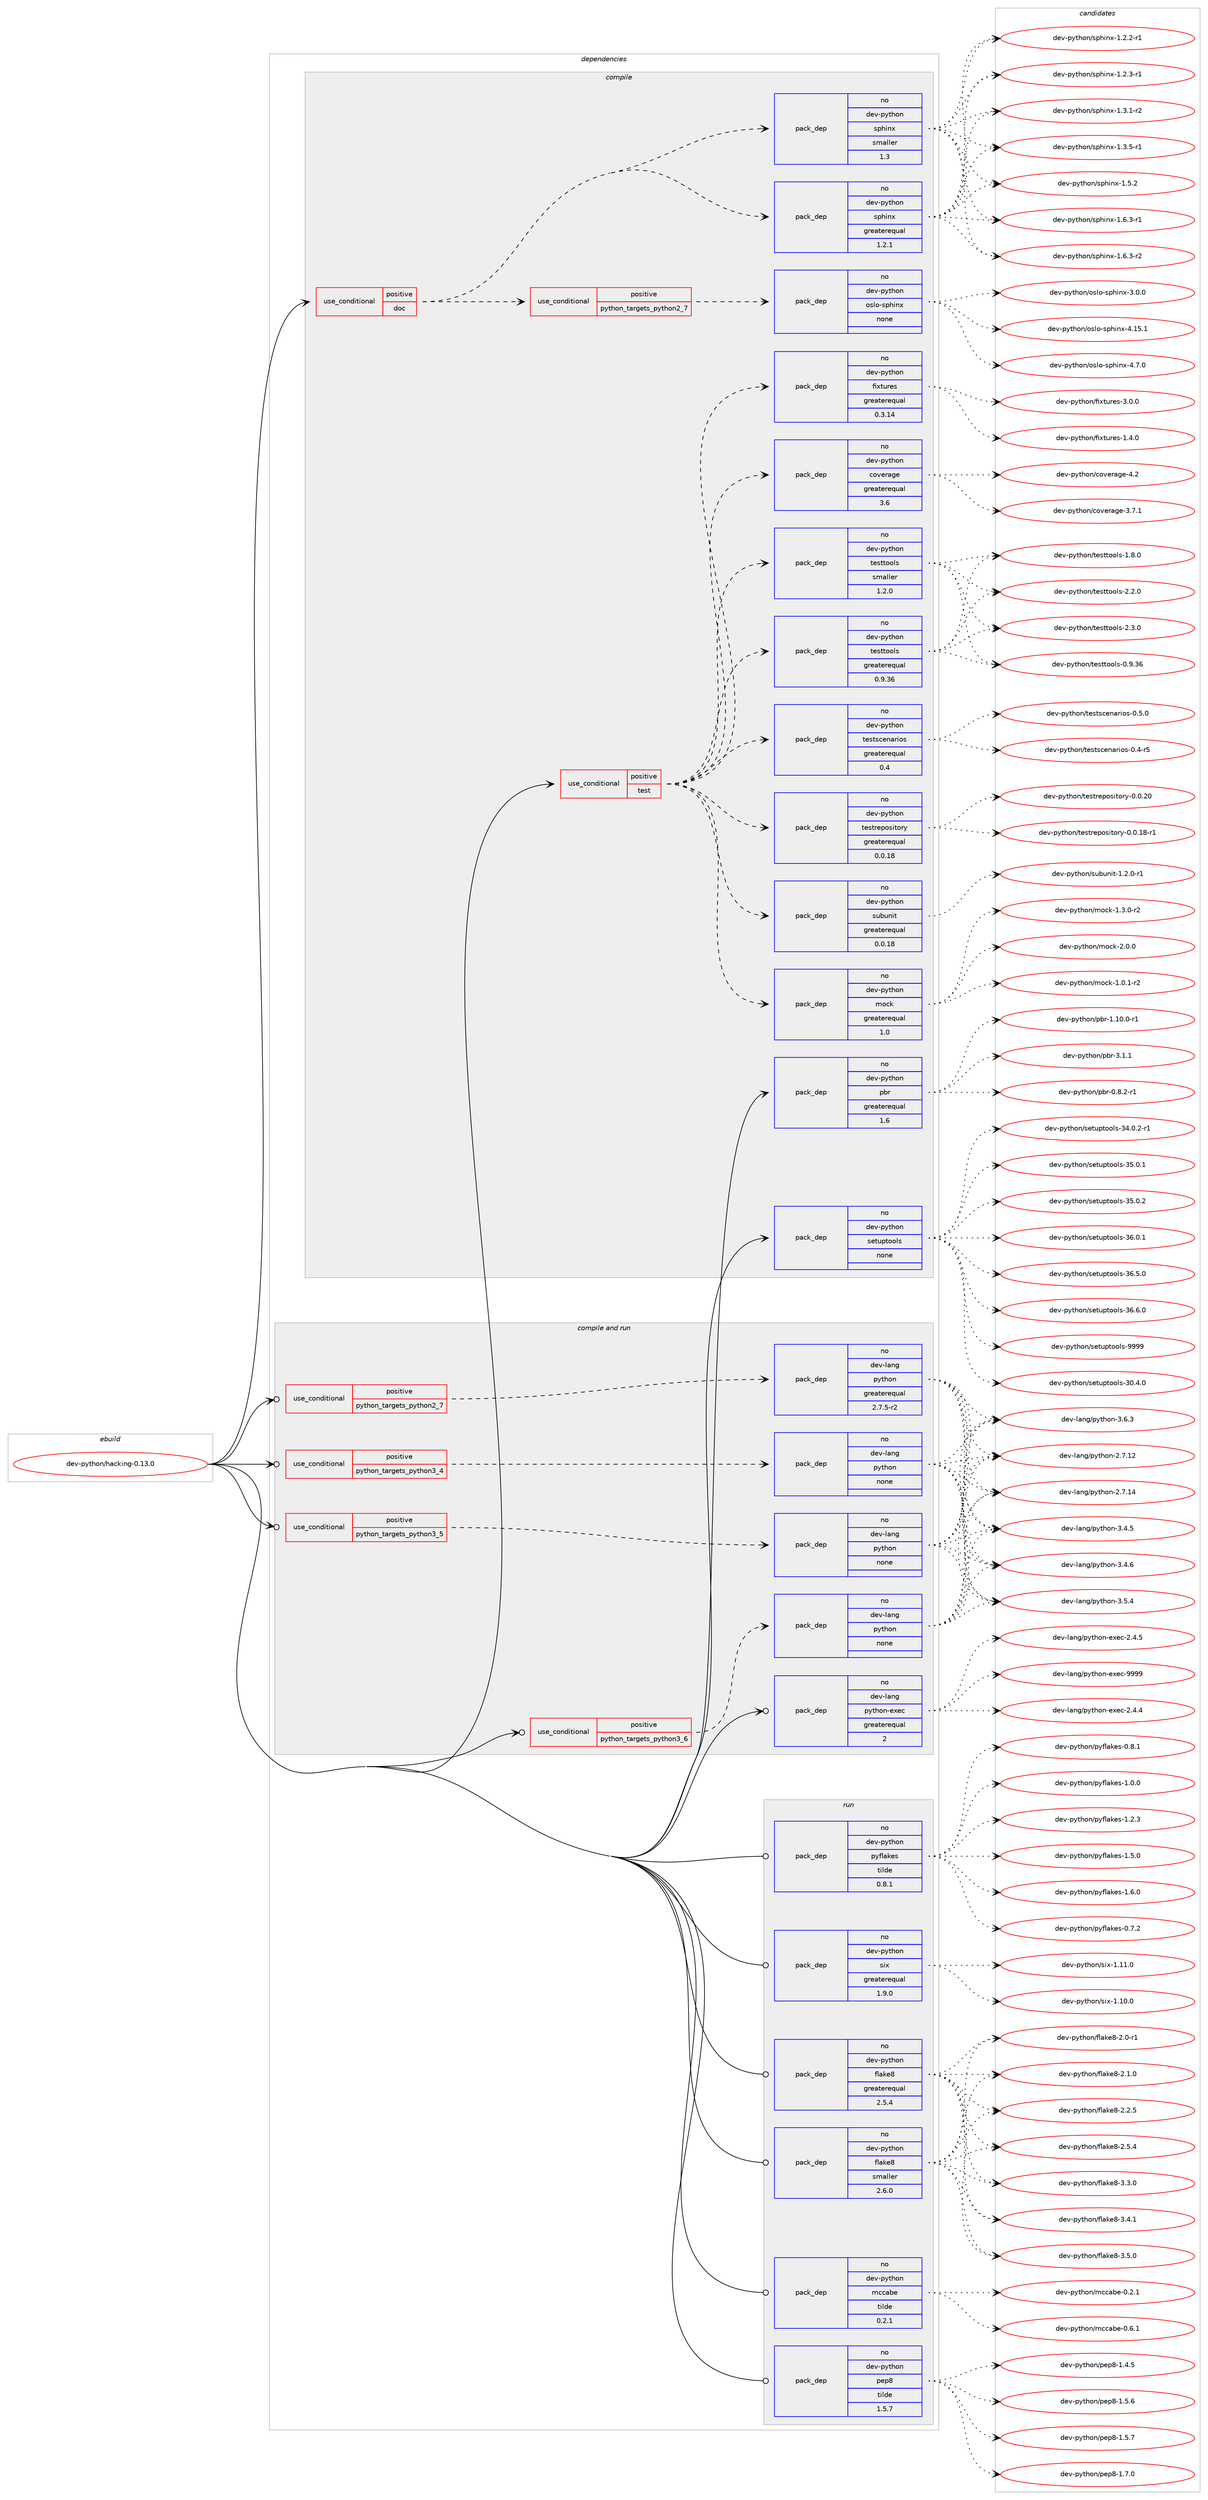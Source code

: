 digraph prolog {

# *************
# Graph options
# *************

newrank=true;
concentrate=true;
compound=true;
graph [rankdir=LR,fontname=Helvetica,fontsize=10,ranksep=1.5];#, ranksep=2.5, nodesep=0.2];
edge  [arrowhead=vee];
node  [fontname=Helvetica,fontsize=10];

# **********
# The ebuild
# **********

subgraph cluster_leftcol {
color=gray;
rank=same;
label=<<i>ebuild</i>>;
id [label="dev-python/hacking-0.13.0", color=red, width=4, href="../dev-python/hacking-0.13.0.svg"];
}

# ****************
# The dependencies
# ****************

subgraph cluster_midcol {
color=gray;
label=<<i>dependencies</i>>;
subgraph cluster_compile {
fillcolor="#eeeeee";
style=filled;
label=<<i>compile</i>>;
subgraph cond33529 {
dependency159990 [label=<<TABLE BORDER="0" CELLBORDER="1" CELLSPACING="0" CELLPADDING="4"><TR><TD ROWSPAN="3" CELLPADDING="10">use_conditional</TD></TR><TR><TD>positive</TD></TR><TR><TD>doc</TD></TR></TABLE>>, shape=none, color=red];
subgraph pack122611 {
dependency159991 [label=<<TABLE BORDER="0" CELLBORDER="1" CELLSPACING="0" CELLPADDING="4" WIDTH="220"><TR><TD ROWSPAN="6" CELLPADDING="30">pack_dep</TD></TR><TR><TD WIDTH="110">no</TD></TR><TR><TD>dev-python</TD></TR><TR><TD>sphinx</TD></TR><TR><TD>greaterequal</TD></TR><TR><TD>1.2.1</TD></TR></TABLE>>, shape=none, color=blue];
}
dependency159990:e -> dependency159991:w [weight=20,style="dashed",arrowhead="vee"];
subgraph pack122612 {
dependency159992 [label=<<TABLE BORDER="0" CELLBORDER="1" CELLSPACING="0" CELLPADDING="4" WIDTH="220"><TR><TD ROWSPAN="6" CELLPADDING="30">pack_dep</TD></TR><TR><TD WIDTH="110">no</TD></TR><TR><TD>dev-python</TD></TR><TR><TD>sphinx</TD></TR><TR><TD>smaller</TD></TR><TR><TD>1.3</TD></TR></TABLE>>, shape=none, color=blue];
}
dependency159990:e -> dependency159992:w [weight=20,style="dashed",arrowhead="vee"];
subgraph cond33530 {
dependency159993 [label=<<TABLE BORDER="0" CELLBORDER="1" CELLSPACING="0" CELLPADDING="4"><TR><TD ROWSPAN="3" CELLPADDING="10">use_conditional</TD></TR><TR><TD>positive</TD></TR><TR><TD>python_targets_python2_7</TD></TR></TABLE>>, shape=none, color=red];
subgraph pack122613 {
dependency159994 [label=<<TABLE BORDER="0" CELLBORDER="1" CELLSPACING="0" CELLPADDING="4" WIDTH="220"><TR><TD ROWSPAN="6" CELLPADDING="30">pack_dep</TD></TR><TR><TD WIDTH="110">no</TD></TR><TR><TD>dev-python</TD></TR><TR><TD>oslo-sphinx</TD></TR><TR><TD>none</TD></TR><TR><TD></TD></TR></TABLE>>, shape=none, color=blue];
}
dependency159993:e -> dependency159994:w [weight=20,style="dashed",arrowhead="vee"];
}
dependency159990:e -> dependency159993:w [weight=20,style="dashed",arrowhead="vee"];
}
id:e -> dependency159990:w [weight=20,style="solid",arrowhead="vee"];
subgraph cond33531 {
dependency159995 [label=<<TABLE BORDER="0" CELLBORDER="1" CELLSPACING="0" CELLPADDING="4"><TR><TD ROWSPAN="3" CELLPADDING="10">use_conditional</TD></TR><TR><TD>positive</TD></TR><TR><TD>test</TD></TR></TABLE>>, shape=none, color=red];
subgraph pack122614 {
dependency159996 [label=<<TABLE BORDER="0" CELLBORDER="1" CELLSPACING="0" CELLPADDING="4" WIDTH="220"><TR><TD ROWSPAN="6" CELLPADDING="30">pack_dep</TD></TR><TR><TD WIDTH="110">no</TD></TR><TR><TD>dev-python</TD></TR><TR><TD>coverage</TD></TR><TR><TD>greaterequal</TD></TR><TR><TD>3.6</TD></TR></TABLE>>, shape=none, color=blue];
}
dependency159995:e -> dependency159996:w [weight=20,style="dashed",arrowhead="vee"];
subgraph pack122615 {
dependency159997 [label=<<TABLE BORDER="0" CELLBORDER="1" CELLSPACING="0" CELLPADDING="4" WIDTH="220"><TR><TD ROWSPAN="6" CELLPADDING="30">pack_dep</TD></TR><TR><TD WIDTH="110">no</TD></TR><TR><TD>dev-python</TD></TR><TR><TD>fixtures</TD></TR><TR><TD>greaterequal</TD></TR><TR><TD>0.3.14</TD></TR></TABLE>>, shape=none, color=blue];
}
dependency159995:e -> dependency159997:w [weight=20,style="dashed",arrowhead="vee"];
subgraph pack122616 {
dependency159998 [label=<<TABLE BORDER="0" CELLBORDER="1" CELLSPACING="0" CELLPADDING="4" WIDTH="220"><TR><TD ROWSPAN="6" CELLPADDING="30">pack_dep</TD></TR><TR><TD WIDTH="110">no</TD></TR><TR><TD>dev-python</TD></TR><TR><TD>mock</TD></TR><TR><TD>greaterequal</TD></TR><TR><TD>1.0</TD></TR></TABLE>>, shape=none, color=blue];
}
dependency159995:e -> dependency159998:w [weight=20,style="dashed",arrowhead="vee"];
subgraph pack122617 {
dependency159999 [label=<<TABLE BORDER="0" CELLBORDER="1" CELLSPACING="0" CELLPADDING="4" WIDTH="220"><TR><TD ROWSPAN="6" CELLPADDING="30">pack_dep</TD></TR><TR><TD WIDTH="110">no</TD></TR><TR><TD>dev-python</TD></TR><TR><TD>subunit</TD></TR><TR><TD>greaterequal</TD></TR><TR><TD>0.0.18</TD></TR></TABLE>>, shape=none, color=blue];
}
dependency159995:e -> dependency159999:w [weight=20,style="dashed",arrowhead="vee"];
subgraph pack122618 {
dependency160000 [label=<<TABLE BORDER="0" CELLBORDER="1" CELLSPACING="0" CELLPADDING="4" WIDTH="220"><TR><TD ROWSPAN="6" CELLPADDING="30">pack_dep</TD></TR><TR><TD WIDTH="110">no</TD></TR><TR><TD>dev-python</TD></TR><TR><TD>testrepository</TD></TR><TR><TD>greaterequal</TD></TR><TR><TD>0.0.18</TD></TR></TABLE>>, shape=none, color=blue];
}
dependency159995:e -> dependency160000:w [weight=20,style="dashed",arrowhead="vee"];
subgraph pack122619 {
dependency160001 [label=<<TABLE BORDER="0" CELLBORDER="1" CELLSPACING="0" CELLPADDING="4" WIDTH="220"><TR><TD ROWSPAN="6" CELLPADDING="30">pack_dep</TD></TR><TR><TD WIDTH="110">no</TD></TR><TR><TD>dev-python</TD></TR><TR><TD>testscenarios</TD></TR><TR><TD>greaterequal</TD></TR><TR><TD>0.4</TD></TR></TABLE>>, shape=none, color=blue];
}
dependency159995:e -> dependency160001:w [weight=20,style="dashed",arrowhead="vee"];
subgraph pack122620 {
dependency160002 [label=<<TABLE BORDER="0" CELLBORDER="1" CELLSPACING="0" CELLPADDING="4" WIDTH="220"><TR><TD ROWSPAN="6" CELLPADDING="30">pack_dep</TD></TR><TR><TD WIDTH="110">no</TD></TR><TR><TD>dev-python</TD></TR><TR><TD>testtools</TD></TR><TR><TD>greaterequal</TD></TR><TR><TD>0.9.36</TD></TR></TABLE>>, shape=none, color=blue];
}
dependency159995:e -> dependency160002:w [weight=20,style="dashed",arrowhead="vee"];
subgraph pack122621 {
dependency160003 [label=<<TABLE BORDER="0" CELLBORDER="1" CELLSPACING="0" CELLPADDING="4" WIDTH="220"><TR><TD ROWSPAN="6" CELLPADDING="30">pack_dep</TD></TR><TR><TD WIDTH="110">no</TD></TR><TR><TD>dev-python</TD></TR><TR><TD>testtools</TD></TR><TR><TD>smaller</TD></TR><TR><TD>1.2.0</TD></TR></TABLE>>, shape=none, color=blue];
}
dependency159995:e -> dependency160003:w [weight=20,style="dashed",arrowhead="vee"];
}
id:e -> dependency159995:w [weight=20,style="solid",arrowhead="vee"];
subgraph pack122622 {
dependency160004 [label=<<TABLE BORDER="0" CELLBORDER="1" CELLSPACING="0" CELLPADDING="4" WIDTH="220"><TR><TD ROWSPAN="6" CELLPADDING="30">pack_dep</TD></TR><TR><TD WIDTH="110">no</TD></TR><TR><TD>dev-python</TD></TR><TR><TD>pbr</TD></TR><TR><TD>greaterequal</TD></TR><TR><TD>1.6</TD></TR></TABLE>>, shape=none, color=blue];
}
id:e -> dependency160004:w [weight=20,style="solid",arrowhead="vee"];
subgraph pack122623 {
dependency160005 [label=<<TABLE BORDER="0" CELLBORDER="1" CELLSPACING="0" CELLPADDING="4" WIDTH="220"><TR><TD ROWSPAN="6" CELLPADDING="30">pack_dep</TD></TR><TR><TD WIDTH="110">no</TD></TR><TR><TD>dev-python</TD></TR><TR><TD>setuptools</TD></TR><TR><TD>none</TD></TR><TR><TD></TD></TR></TABLE>>, shape=none, color=blue];
}
id:e -> dependency160005:w [weight=20,style="solid",arrowhead="vee"];
}
subgraph cluster_compileandrun {
fillcolor="#eeeeee";
style=filled;
label=<<i>compile and run</i>>;
subgraph cond33532 {
dependency160006 [label=<<TABLE BORDER="0" CELLBORDER="1" CELLSPACING="0" CELLPADDING="4"><TR><TD ROWSPAN="3" CELLPADDING="10">use_conditional</TD></TR><TR><TD>positive</TD></TR><TR><TD>python_targets_python2_7</TD></TR></TABLE>>, shape=none, color=red];
subgraph pack122624 {
dependency160007 [label=<<TABLE BORDER="0" CELLBORDER="1" CELLSPACING="0" CELLPADDING="4" WIDTH="220"><TR><TD ROWSPAN="6" CELLPADDING="30">pack_dep</TD></TR><TR><TD WIDTH="110">no</TD></TR><TR><TD>dev-lang</TD></TR><TR><TD>python</TD></TR><TR><TD>greaterequal</TD></TR><TR><TD>2.7.5-r2</TD></TR></TABLE>>, shape=none, color=blue];
}
dependency160006:e -> dependency160007:w [weight=20,style="dashed",arrowhead="vee"];
}
id:e -> dependency160006:w [weight=20,style="solid",arrowhead="odotvee"];
subgraph cond33533 {
dependency160008 [label=<<TABLE BORDER="0" CELLBORDER="1" CELLSPACING="0" CELLPADDING="4"><TR><TD ROWSPAN="3" CELLPADDING="10">use_conditional</TD></TR><TR><TD>positive</TD></TR><TR><TD>python_targets_python3_4</TD></TR></TABLE>>, shape=none, color=red];
subgraph pack122625 {
dependency160009 [label=<<TABLE BORDER="0" CELLBORDER="1" CELLSPACING="0" CELLPADDING="4" WIDTH="220"><TR><TD ROWSPAN="6" CELLPADDING="30">pack_dep</TD></TR><TR><TD WIDTH="110">no</TD></TR><TR><TD>dev-lang</TD></TR><TR><TD>python</TD></TR><TR><TD>none</TD></TR><TR><TD></TD></TR></TABLE>>, shape=none, color=blue];
}
dependency160008:e -> dependency160009:w [weight=20,style="dashed",arrowhead="vee"];
}
id:e -> dependency160008:w [weight=20,style="solid",arrowhead="odotvee"];
subgraph cond33534 {
dependency160010 [label=<<TABLE BORDER="0" CELLBORDER="1" CELLSPACING="0" CELLPADDING="4"><TR><TD ROWSPAN="3" CELLPADDING="10">use_conditional</TD></TR><TR><TD>positive</TD></TR><TR><TD>python_targets_python3_5</TD></TR></TABLE>>, shape=none, color=red];
subgraph pack122626 {
dependency160011 [label=<<TABLE BORDER="0" CELLBORDER="1" CELLSPACING="0" CELLPADDING="4" WIDTH="220"><TR><TD ROWSPAN="6" CELLPADDING="30">pack_dep</TD></TR><TR><TD WIDTH="110">no</TD></TR><TR><TD>dev-lang</TD></TR><TR><TD>python</TD></TR><TR><TD>none</TD></TR><TR><TD></TD></TR></TABLE>>, shape=none, color=blue];
}
dependency160010:e -> dependency160011:w [weight=20,style="dashed",arrowhead="vee"];
}
id:e -> dependency160010:w [weight=20,style="solid",arrowhead="odotvee"];
subgraph cond33535 {
dependency160012 [label=<<TABLE BORDER="0" CELLBORDER="1" CELLSPACING="0" CELLPADDING="4"><TR><TD ROWSPAN="3" CELLPADDING="10">use_conditional</TD></TR><TR><TD>positive</TD></TR><TR><TD>python_targets_python3_6</TD></TR></TABLE>>, shape=none, color=red];
subgraph pack122627 {
dependency160013 [label=<<TABLE BORDER="0" CELLBORDER="1" CELLSPACING="0" CELLPADDING="4" WIDTH="220"><TR><TD ROWSPAN="6" CELLPADDING="30">pack_dep</TD></TR><TR><TD WIDTH="110">no</TD></TR><TR><TD>dev-lang</TD></TR><TR><TD>python</TD></TR><TR><TD>none</TD></TR><TR><TD></TD></TR></TABLE>>, shape=none, color=blue];
}
dependency160012:e -> dependency160013:w [weight=20,style="dashed",arrowhead="vee"];
}
id:e -> dependency160012:w [weight=20,style="solid",arrowhead="odotvee"];
subgraph pack122628 {
dependency160014 [label=<<TABLE BORDER="0" CELLBORDER="1" CELLSPACING="0" CELLPADDING="4" WIDTH="220"><TR><TD ROWSPAN="6" CELLPADDING="30">pack_dep</TD></TR><TR><TD WIDTH="110">no</TD></TR><TR><TD>dev-lang</TD></TR><TR><TD>python-exec</TD></TR><TR><TD>greaterequal</TD></TR><TR><TD>2</TD></TR></TABLE>>, shape=none, color=blue];
}
id:e -> dependency160014:w [weight=20,style="solid",arrowhead="odotvee"];
}
subgraph cluster_run {
fillcolor="#eeeeee";
style=filled;
label=<<i>run</i>>;
subgraph pack122629 {
dependency160015 [label=<<TABLE BORDER="0" CELLBORDER="1" CELLSPACING="0" CELLPADDING="4" WIDTH="220"><TR><TD ROWSPAN="6" CELLPADDING="30">pack_dep</TD></TR><TR><TD WIDTH="110">no</TD></TR><TR><TD>dev-python</TD></TR><TR><TD>flake8</TD></TR><TR><TD>greaterequal</TD></TR><TR><TD>2.5.4</TD></TR></TABLE>>, shape=none, color=blue];
}
id:e -> dependency160015:w [weight=20,style="solid",arrowhead="odot"];
subgraph pack122630 {
dependency160016 [label=<<TABLE BORDER="0" CELLBORDER="1" CELLSPACING="0" CELLPADDING="4" WIDTH="220"><TR><TD ROWSPAN="6" CELLPADDING="30">pack_dep</TD></TR><TR><TD WIDTH="110">no</TD></TR><TR><TD>dev-python</TD></TR><TR><TD>flake8</TD></TR><TR><TD>smaller</TD></TR><TR><TD>2.6.0</TD></TR></TABLE>>, shape=none, color=blue];
}
id:e -> dependency160016:w [weight=20,style="solid",arrowhead="odot"];
subgraph pack122631 {
dependency160017 [label=<<TABLE BORDER="0" CELLBORDER="1" CELLSPACING="0" CELLPADDING="4" WIDTH="220"><TR><TD ROWSPAN="6" CELLPADDING="30">pack_dep</TD></TR><TR><TD WIDTH="110">no</TD></TR><TR><TD>dev-python</TD></TR><TR><TD>mccabe</TD></TR><TR><TD>tilde</TD></TR><TR><TD>0.2.1</TD></TR></TABLE>>, shape=none, color=blue];
}
id:e -> dependency160017:w [weight=20,style="solid",arrowhead="odot"];
subgraph pack122632 {
dependency160018 [label=<<TABLE BORDER="0" CELLBORDER="1" CELLSPACING="0" CELLPADDING="4" WIDTH="220"><TR><TD ROWSPAN="6" CELLPADDING="30">pack_dep</TD></TR><TR><TD WIDTH="110">no</TD></TR><TR><TD>dev-python</TD></TR><TR><TD>pep8</TD></TR><TR><TD>tilde</TD></TR><TR><TD>1.5.7</TD></TR></TABLE>>, shape=none, color=blue];
}
id:e -> dependency160018:w [weight=20,style="solid",arrowhead="odot"];
subgraph pack122633 {
dependency160019 [label=<<TABLE BORDER="0" CELLBORDER="1" CELLSPACING="0" CELLPADDING="4" WIDTH="220"><TR><TD ROWSPAN="6" CELLPADDING="30">pack_dep</TD></TR><TR><TD WIDTH="110">no</TD></TR><TR><TD>dev-python</TD></TR><TR><TD>pyflakes</TD></TR><TR><TD>tilde</TD></TR><TR><TD>0.8.1</TD></TR></TABLE>>, shape=none, color=blue];
}
id:e -> dependency160019:w [weight=20,style="solid",arrowhead="odot"];
subgraph pack122634 {
dependency160020 [label=<<TABLE BORDER="0" CELLBORDER="1" CELLSPACING="0" CELLPADDING="4" WIDTH="220"><TR><TD ROWSPAN="6" CELLPADDING="30">pack_dep</TD></TR><TR><TD WIDTH="110">no</TD></TR><TR><TD>dev-python</TD></TR><TR><TD>six</TD></TR><TR><TD>greaterequal</TD></TR><TR><TD>1.9.0</TD></TR></TABLE>>, shape=none, color=blue];
}
id:e -> dependency160020:w [weight=20,style="solid",arrowhead="odot"];
}
}

# **************
# The candidates
# **************

subgraph cluster_choices {
rank=same;
color=gray;
label=<<i>candidates</i>>;

subgraph choice122611 {
color=black;
nodesep=1;
choice10010111845112121116104111110471151121041051101204549465046504511449 [label="dev-python/sphinx-1.2.2-r1", color=red, width=4,href="../dev-python/sphinx-1.2.2-r1.svg"];
choice10010111845112121116104111110471151121041051101204549465046514511449 [label="dev-python/sphinx-1.2.3-r1", color=red, width=4,href="../dev-python/sphinx-1.2.3-r1.svg"];
choice10010111845112121116104111110471151121041051101204549465146494511450 [label="dev-python/sphinx-1.3.1-r2", color=red, width=4,href="../dev-python/sphinx-1.3.1-r2.svg"];
choice10010111845112121116104111110471151121041051101204549465146534511449 [label="dev-python/sphinx-1.3.5-r1", color=red, width=4,href="../dev-python/sphinx-1.3.5-r1.svg"];
choice1001011184511212111610411111047115112104105110120454946534650 [label="dev-python/sphinx-1.5.2", color=red, width=4,href="../dev-python/sphinx-1.5.2.svg"];
choice10010111845112121116104111110471151121041051101204549465446514511449 [label="dev-python/sphinx-1.6.3-r1", color=red, width=4,href="../dev-python/sphinx-1.6.3-r1.svg"];
choice10010111845112121116104111110471151121041051101204549465446514511450 [label="dev-python/sphinx-1.6.3-r2", color=red, width=4,href="../dev-python/sphinx-1.6.3-r2.svg"];
dependency159991:e -> choice10010111845112121116104111110471151121041051101204549465046504511449:w [style=dotted,weight="100"];
dependency159991:e -> choice10010111845112121116104111110471151121041051101204549465046514511449:w [style=dotted,weight="100"];
dependency159991:e -> choice10010111845112121116104111110471151121041051101204549465146494511450:w [style=dotted,weight="100"];
dependency159991:e -> choice10010111845112121116104111110471151121041051101204549465146534511449:w [style=dotted,weight="100"];
dependency159991:e -> choice1001011184511212111610411111047115112104105110120454946534650:w [style=dotted,weight="100"];
dependency159991:e -> choice10010111845112121116104111110471151121041051101204549465446514511449:w [style=dotted,weight="100"];
dependency159991:e -> choice10010111845112121116104111110471151121041051101204549465446514511450:w [style=dotted,weight="100"];
}
subgraph choice122612 {
color=black;
nodesep=1;
choice10010111845112121116104111110471151121041051101204549465046504511449 [label="dev-python/sphinx-1.2.2-r1", color=red, width=4,href="../dev-python/sphinx-1.2.2-r1.svg"];
choice10010111845112121116104111110471151121041051101204549465046514511449 [label="dev-python/sphinx-1.2.3-r1", color=red, width=4,href="../dev-python/sphinx-1.2.3-r1.svg"];
choice10010111845112121116104111110471151121041051101204549465146494511450 [label="dev-python/sphinx-1.3.1-r2", color=red, width=4,href="../dev-python/sphinx-1.3.1-r2.svg"];
choice10010111845112121116104111110471151121041051101204549465146534511449 [label="dev-python/sphinx-1.3.5-r1", color=red, width=4,href="../dev-python/sphinx-1.3.5-r1.svg"];
choice1001011184511212111610411111047115112104105110120454946534650 [label="dev-python/sphinx-1.5.2", color=red, width=4,href="../dev-python/sphinx-1.5.2.svg"];
choice10010111845112121116104111110471151121041051101204549465446514511449 [label="dev-python/sphinx-1.6.3-r1", color=red, width=4,href="../dev-python/sphinx-1.6.3-r1.svg"];
choice10010111845112121116104111110471151121041051101204549465446514511450 [label="dev-python/sphinx-1.6.3-r2", color=red, width=4,href="../dev-python/sphinx-1.6.3-r2.svg"];
dependency159992:e -> choice10010111845112121116104111110471151121041051101204549465046504511449:w [style=dotted,weight="100"];
dependency159992:e -> choice10010111845112121116104111110471151121041051101204549465046514511449:w [style=dotted,weight="100"];
dependency159992:e -> choice10010111845112121116104111110471151121041051101204549465146494511450:w [style=dotted,weight="100"];
dependency159992:e -> choice10010111845112121116104111110471151121041051101204549465146534511449:w [style=dotted,weight="100"];
dependency159992:e -> choice1001011184511212111610411111047115112104105110120454946534650:w [style=dotted,weight="100"];
dependency159992:e -> choice10010111845112121116104111110471151121041051101204549465446514511449:w [style=dotted,weight="100"];
dependency159992:e -> choice10010111845112121116104111110471151121041051101204549465446514511450:w [style=dotted,weight="100"];
}
subgraph choice122613 {
color=black;
nodesep=1;
choice100101118451121211161041111104711111510811145115112104105110120455146484648 [label="dev-python/oslo-sphinx-3.0.0", color=red, width=4,href="../dev-python/oslo-sphinx-3.0.0.svg"];
choice10010111845112121116104111110471111151081114511511210410511012045524649534649 [label="dev-python/oslo-sphinx-4.15.1", color=red, width=4,href="../dev-python/oslo-sphinx-4.15.1.svg"];
choice100101118451121211161041111104711111510811145115112104105110120455246554648 [label="dev-python/oslo-sphinx-4.7.0", color=red, width=4,href="../dev-python/oslo-sphinx-4.7.0.svg"];
dependency159994:e -> choice100101118451121211161041111104711111510811145115112104105110120455146484648:w [style=dotted,weight="100"];
dependency159994:e -> choice10010111845112121116104111110471111151081114511511210410511012045524649534649:w [style=dotted,weight="100"];
dependency159994:e -> choice100101118451121211161041111104711111510811145115112104105110120455246554648:w [style=dotted,weight="100"];
}
subgraph choice122614 {
color=black;
nodesep=1;
choice10010111845112121116104111110479911111810111497103101455146554649 [label="dev-python/coverage-3.7.1", color=red, width=4,href="../dev-python/coverage-3.7.1.svg"];
choice1001011184511212111610411111047991111181011149710310145524650 [label="dev-python/coverage-4.2", color=red, width=4,href="../dev-python/coverage-4.2.svg"];
dependency159996:e -> choice10010111845112121116104111110479911111810111497103101455146554649:w [style=dotted,weight="100"];
dependency159996:e -> choice1001011184511212111610411111047991111181011149710310145524650:w [style=dotted,weight="100"];
}
subgraph choice122615 {
color=black;
nodesep=1;
choice1001011184511212111610411111047102105120116117114101115454946524648 [label="dev-python/fixtures-1.4.0", color=red, width=4,href="../dev-python/fixtures-1.4.0.svg"];
choice1001011184511212111610411111047102105120116117114101115455146484648 [label="dev-python/fixtures-3.0.0", color=red, width=4,href="../dev-python/fixtures-3.0.0.svg"];
dependency159997:e -> choice1001011184511212111610411111047102105120116117114101115454946524648:w [style=dotted,weight="100"];
dependency159997:e -> choice1001011184511212111610411111047102105120116117114101115455146484648:w [style=dotted,weight="100"];
}
subgraph choice122616 {
color=black;
nodesep=1;
choice1001011184511212111610411111047109111991074549464846494511450 [label="dev-python/mock-1.0.1-r2", color=red, width=4,href="../dev-python/mock-1.0.1-r2.svg"];
choice1001011184511212111610411111047109111991074549465146484511450 [label="dev-python/mock-1.3.0-r2", color=red, width=4,href="../dev-python/mock-1.3.0-r2.svg"];
choice100101118451121211161041111104710911199107455046484648 [label="dev-python/mock-2.0.0", color=red, width=4,href="../dev-python/mock-2.0.0.svg"];
dependency159998:e -> choice1001011184511212111610411111047109111991074549464846494511450:w [style=dotted,weight="100"];
dependency159998:e -> choice1001011184511212111610411111047109111991074549465146484511450:w [style=dotted,weight="100"];
dependency159998:e -> choice100101118451121211161041111104710911199107455046484648:w [style=dotted,weight="100"];
}
subgraph choice122617 {
color=black;
nodesep=1;
choice1001011184511212111610411111047115117981171101051164549465046484511449 [label="dev-python/subunit-1.2.0-r1", color=red, width=4,href="../dev-python/subunit-1.2.0-r1.svg"];
dependency159999:e -> choice1001011184511212111610411111047115117981171101051164549465046484511449:w [style=dotted,weight="100"];
}
subgraph choice122618 {
color=black;
nodesep=1;
choice1001011184511212111610411111047116101115116114101112111115105116111114121454846484649564511449 [label="dev-python/testrepository-0.0.18-r1", color=red, width=4,href="../dev-python/testrepository-0.0.18-r1.svg"];
choice100101118451121211161041111104711610111511611410111211111510511611111412145484648465048 [label="dev-python/testrepository-0.0.20", color=red, width=4,href="../dev-python/testrepository-0.0.20.svg"];
dependency160000:e -> choice1001011184511212111610411111047116101115116114101112111115105116111114121454846484649564511449:w [style=dotted,weight="100"];
dependency160000:e -> choice100101118451121211161041111104711610111511611410111211111510511611111412145484648465048:w [style=dotted,weight="100"];
}
subgraph choice122619 {
color=black;
nodesep=1;
choice10010111845112121116104111110471161011151161159910111097114105111115454846524511453 [label="dev-python/testscenarios-0.4-r5", color=red, width=4,href="../dev-python/testscenarios-0.4-r5.svg"];
choice10010111845112121116104111110471161011151161159910111097114105111115454846534648 [label="dev-python/testscenarios-0.5.0", color=red, width=4,href="../dev-python/testscenarios-0.5.0.svg"];
dependency160001:e -> choice10010111845112121116104111110471161011151161159910111097114105111115454846524511453:w [style=dotted,weight="100"];
dependency160001:e -> choice10010111845112121116104111110471161011151161159910111097114105111115454846534648:w [style=dotted,weight="100"];
}
subgraph choice122620 {
color=black;
nodesep=1;
choice100101118451121211161041111104711610111511611611111110811545484657465154 [label="dev-python/testtools-0.9.36", color=red, width=4,href="../dev-python/testtools-0.9.36.svg"];
choice1001011184511212111610411111047116101115116116111111108115454946564648 [label="dev-python/testtools-1.8.0", color=red, width=4,href="../dev-python/testtools-1.8.0.svg"];
choice1001011184511212111610411111047116101115116116111111108115455046504648 [label="dev-python/testtools-2.2.0", color=red, width=4,href="../dev-python/testtools-2.2.0.svg"];
choice1001011184511212111610411111047116101115116116111111108115455046514648 [label="dev-python/testtools-2.3.0", color=red, width=4,href="../dev-python/testtools-2.3.0.svg"];
dependency160002:e -> choice100101118451121211161041111104711610111511611611111110811545484657465154:w [style=dotted,weight="100"];
dependency160002:e -> choice1001011184511212111610411111047116101115116116111111108115454946564648:w [style=dotted,weight="100"];
dependency160002:e -> choice1001011184511212111610411111047116101115116116111111108115455046504648:w [style=dotted,weight="100"];
dependency160002:e -> choice1001011184511212111610411111047116101115116116111111108115455046514648:w [style=dotted,weight="100"];
}
subgraph choice122621 {
color=black;
nodesep=1;
choice100101118451121211161041111104711610111511611611111110811545484657465154 [label="dev-python/testtools-0.9.36", color=red, width=4,href="../dev-python/testtools-0.9.36.svg"];
choice1001011184511212111610411111047116101115116116111111108115454946564648 [label="dev-python/testtools-1.8.0", color=red, width=4,href="../dev-python/testtools-1.8.0.svg"];
choice1001011184511212111610411111047116101115116116111111108115455046504648 [label="dev-python/testtools-2.2.0", color=red, width=4,href="../dev-python/testtools-2.2.0.svg"];
choice1001011184511212111610411111047116101115116116111111108115455046514648 [label="dev-python/testtools-2.3.0", color=red, width=4,href="../dev-python/testtools-2.3.0.svg"];
dependency160003:e -> choice100101118451121211161041111104711610111511611611111110811545484657465154:w [style=dotted,weight="100"];
dependency160003:e -> choice1001011184511212111610411111047116101115116116111111108115454946564648:w [style=dotted,weight="100"];
dependency160003:e -> choice1001011184511212111610411111047116101115116116111111108115455046504648:w [style=dotted,weight="100"];
dependency160003:e -> choice1001011184511212111610411111047116101115116116111111108115455046514648:w [style=dotted,weight="100"];
}
subgraph choice122622 {
color=black;
nodesep=1;
choice1001011184511212111610411111047112981144548465646504511449 [label="dev-python/pbr-0.8.2-r1", color=red, width=4,href="../dev-python/pbr-0.8.2-r1.svg"];
choice100101118451121211161041111104711298114454946494846484511449 [label="dev-python/pbr-1.10.0-r1", color=red, width=4,href="../dev-python/pbr-1.10.0-r1.svg"];
choice100101118451121211161041111104711298114455146494649 [label="dev-python/pbr-3.1.1", color=red, width=4,href="../dev-python/pbr-3.1.1.svg"];
dependency160004:e -> choice1001011184511212111610411111047112981144548465646504511449:w [style=dotted,weight="100"];
dependency160004:e -> choice100101118451121211161041111104711298114454946494846484511449:w [style=dotted,weight="100"];
dependency160004:e -> choice100101118451121211161041111104711298114455146494649:w [style=dotted,weight="100"];
}
subgraph choice122623 {
color=black;
nodesep=1;
choice100101118451121211161041111104711510111611711211611111110811545514846524648 [label="dev-python/setuptools-30.4.0", color=red, width=4,href="../dev-python/setuptools-30.4.0.svg"];
choice1001011184511212111610411111047115101116117112116111111108115455152464846504511449 [label="dev-python/setuptools-34.0.2-r1", color=red, width=4,href="../dev-python/setuptools-34.0.2-r1.svg"];
choice100101118451121211161041111104711510111611711211611111110811545515346484649 [label="dev-python/setuptools-35.0.1", color=red, width=4,href="../dev-python/setuptools-35.0.1.svg"];
choice100101118451121211161041111104711510111611711211611111110811545515346484650 [label="dev-python/setuptools-35.0.2", color=red, width=4,href="../dev-python/setuptools-35.0.2.svg"];
choice100101118451121211161041111104711510111611711211611111110811545515446484649 [label="dev-python/setuptools-36.0.1", color=red, width=4,href="../dev-python/setuptools-36.0.1.svg"];
choice100101118451121211161041111104711510111611711211611111110811545515446534648 [label="dev-python/setuptools-36.5.0", color=red, width=4,href="../dev-python/setuptools-36.5.0.svg"];
choice100101118451121211161041111104711510111611711211611111110811545515446544648 [label="dev-python/setuptools-36.6.0", color=red, width=4,href="../dev-python/setuptools-36.6.0.svg"];
choice10010111845112121116104111110471151011161171121161111111081154557575757 [label="dev-python/setuptools-9999", color=red, width=4,href="../dev-python/setuptools-9999.svg"];
dependency160005:e -> choice100101118451121211161041111104711510111611711211611111110811545514846524648:w [style=dotted,weight="100"];
dependency160005:e -> choice1001011184511212111610411111047115101116117112116111111108115455152464846504511449:w [style=dotted,weight="100"];
dependency160005:e -> choice100101118451121211161041111104711510111611711211611111110811545515346484649:w [style=dotted,weight="100"];
dependency160005:e -> choice100101118451121211161041111104711510111611711211611111110811545515346484650:w [style=dotted,weight="100"];
dependency160005:e -> choice100101118451121211161041111104711510111611711211611111110811545515446484649:w [style=dotted,weight="100"];
dependency160005:e -> choice100101118451121211161041111104711510111611711211611111110811545515446534648:w [style=dotted,weight="100"];
dependency160005:e -> choice100101118451121211161041111104711510111611711211611111110811545515446544648:w [style=dotted,weight="100"];
dependency160005:e -> choice10010111845112121116104111110471151011161171121161111111081154557575757:w [style=dotted,weight="100"];
}
subgraph choice122624 {
color=black;
nodesep=1;
choice10010111845108971101034711212111610411111045504655464950 [label="dev-lang/python-2.7.12", color=red, width=4,href="../dev-lang/python-2.7.12.svg"];
choice10010111845108971101034711212111610411111045504655464952 [label="dev-lang/python-2.7.14", color=red, width=4,href="../dev-lang/python-2.7.14.svg"];
choice100101118451089711010347112121116104111110455146524653 [label="dev-lang/python-3.4.5", color=red, width=4,href="../dev-lang/python-3.4.5.svg"];
choice100101118451089711010347112121116104111110455146524654 [label="dev-lang/python-3.4.6", color=red, width=4,href="../dev-lang/python-3.4.6.svg"];
choice100101118451089711010347112121116104111110455146534652 [label="dev-lang/python-3.5.4", color=red, width=4,href="../dev-lang/python-3.5.4.svg"];
choice100101118451089711010347112121116104111110455146544651 [label="dev-lang/python-3.6.3", color=red, width=4,href="../dev-lang/python-3.6.3.svg"];
dependency160007:e -> choice10010111845108971101034711212111610411111045504655464950:w [style=dotted,weight="100"];
dependency160007:e -> choice10010111845108971101034711212111610411111045504655464952:w [style=dotted,weight="100"];
dependency160007:e -> choice100101118451089711010347112121116104111110455146524653:w [style=dotted,weight="100"];
dependency160007:e -> choice100101118451089711010347112121116104111110455146524654:w [style=dotted,weight="100"];
dependency160007:e -> choice100101118451089711010347112121116104111110455146534652:w [style=dotted,weight="100"];
dependency160007:e -> choice100101118451089711010347112121116104111110455146544651:w [style=dotted,weight="100"];
}
subgraph choice122625 {
color=black;
nodesep=1;
choice10010111845108971101034711212111610411111045504655464950 [label="dev-lang/python-2.7.12", color=red, width=4,href="../dev-lang/python-2.7.12.svg"];
choice10010111845108971101034711212111610411111045504655464952 [label="dev-lang/python-2.7.14", color=red, width=4,href="../dev-lang/python-2.7.14.svg"];
choice100101118451089711010347112121116104111110455146524653 [label="dev-lang/python-3.4.5", color=red, width=4,href="../dev-lang/python-3.4.5.svg"];
choice100101118451089711010347112121116104111110455146524654 [label="dev-lang/python-3.4.6", color=red, width=4,href="../dev-lang/python-3.4.6.svg"];
choice100101118451089711010347112121116104111110455146534652 [label="dev-lang/python-3.5.4", color=red, width=4,href="../dev-lang/python-3.5.4.svg"];
choice100101118451089711010347112121116104111110455146544651 [label="dev-lang/python-3.6.3", color=red, width=4,href="../dev-lang/python-3.6.3.svg"];
dependency160009:e -> choice10010111845108971101034711212111610411111045504655464950:w [style=dotted,weight="100"];
dependency160009:e -> choice10010111845108971101034711212111610411111045504655464952:w [style=dotted,weight="100"];
dependency160009:e -> choice100101118451089711010347112121116104111110455146524653:w [style=dotted,weight="100"];
dependency160009:e -> choice100101118451089711010347112121116104111110455146524654:w [style=dotted,weight="100"];
dependency160009:e -> choice100101118451089711010347112121116104111110455146534652:w [style=dotted,weight="100"];
dependency160009:e -> choice100101118451089711010347112121116104111110455146544651:w [style=dotted,weight="100"];
}
subgraph choice122626 {
color=black;
nodesep=1;
choice10010111845108971101034711212111610411111045504655464950 [label="dev-lang/python-2.7.12", color=red, width=4,href="../dev-lang/python-2.7.12.svg"];
choice10010111845108971101034711212111610411111045504655464952 [label="dev-lang/python-2.7.14", color=red, width=4,href="../dev-lang/python-2.7.14.svg"];
choice100101118451089711010347112121116104111110455146524653 [label="dev-lang/python-3.4.5", color=red, width=4,href="../dev-lang/python-3.4.5.svg"];
choice100101118451089711010347112121116104111110455146524654 [label="dev-lang/python-3.4.6", color=red, width=4,href="../dev-lang/python-3.4.6.svg"];
choice100101118451089711010347112121116104111110455146534652 [label="dev-lang/python-3.5.4", color=red, width=4,href="../dev-lang/python-3.5.4.svg"];
choice100101118451089711010347112121116104111110455146544651 [label="dev-lang/python-3.6.3", color=red, width=4,href="../dev-lang/python-3.6.3.svg"];
dependency160011:e -> choice10010111845108971101034711212111610411111045504655464950:w [style=dotted,weight="100"];
dependency160011:e -> choice10010111845108971101034711212111610411111045504655464952:w [style=dotted,weight="100"];
dependency160011:e -> choice100101118451089711010347112121116104111110455146524653:w [style=dotted,weight="100"];
dependency160011:e -> choice100101118451089711010347112121116104111110455146524654:w [style=dotted,weight="100"];
dependency160011:e -> choice100101118451089711010347112121116104111110455146534652:w [style=dotted,weight="100"];
dependency160011:e -> choice100101118451089711010347112121116104111110455146544651:w [style=dotted,weight="100"];
}
subgraph choice122627 {
color=black;
nodesep=1;
choice10010111845108971101034711212111610411111045504655464950 [label="dev-lang/python-2.7.12", color=red, width=4,href="../dev-lang/python-2.7.12.svg"];
choice10010111845108971101034711212111610411111045504655464952 [label="dev-lang/python-2.7.14", color=red, width=4,href="../dev-lang/python-2.7.14.svg"];
choice100101118451089711010347112121116104111110455146524653 [label="dev-lang/python-3.4.5", color=red, width=4,href="../dev-lang/python-3.4.5.svg"];
choice100101118451089711010347112121116104111110455146524654 [label="dev-lang/python-3.4.6", color=red, width=4,href="../dev-lang/python-3.4.6.svg"];
choice100101118451089711010347112121116104111110455146534652 [label="dev-lang/python-3.5.4", color=red, width=4,href="../dev-lang/python-3.5.4.svg"];
choice100101118451089711010347112121116104111110455146544651 [label="dev-lang/python-3.6.3", color=red, width=4,href="../dev-lang/python-3.6.3.svg"];
dependency160013:e -> choice10010111845108971101034711212111610411111045504655464950:w [style=dotted,weight="100"];
dependency160013:e -> choice10010111845108971101034711212111610411111045504655464952:w [style=dotted,weight="100"];
dependency160013:e -> choice100101118451089711010347112121116104111110455146524653:w [style=dotted,weight="100"];
dependency160013:e -> choice100101118451089711010347112121116104111110455146524654:w [style=dotted,weight="100"];
dependency160013:e -> choice100101118451089711010347112121116104111110455146534652:w [style=dotted,weight="100"];
dependency160013:e -> choice100101118451089711010347112121116104111110455146544651:w [style=dotted,weight="100"];
}
subgraph choice122628 {
color=black;
nodesep=1;
choice1001011184510897110103471121211161041111104510112010199455046524652 [label="dev-lang/python-exec-2.4.4", color=red, width=4,href="../dev-lang/python-exec-2.4.4.svg"];
choice1001011184510897110103471121211161041111104510112010199455046524653 [label="dev-lang/python-exec-2.4.5", color=red, width=4,href="../dev-lang/python-exec-2.4.5.svg"];
choice10010111845108971101034711212111610411111045101120101994557575757 [label="dev-lang/python-exec-9999", color=red, width=4,href="../dev-lang/python-exec-9999.svg"];
dependency160014:e -> choice1001011184510897110103471121211161041111104510112010199455046524652:w [style=dotted,weight="100"];
dependency160014:e -> choice1001011184510897110103471121211161041111104510112010199455046524653:w [style=dotted,weight="100"];
dependency160014:e -> choice10010111845108971101034711212111610411111045101120101994557575757:w [style=dotted,weight="100"];
}
subgraph choice122629 {
color=black;
nodesep=1;
choice10010111845112121116104111110471021089710710156455046484511449 [label="dev-python/flake8-2.0-r1", color=red, width=4,href="../dev-python/flake8-2.0-r1.svg"];
choice10010111845112121116104111110471021089710710156455046494648 [label="dev-python/flake8-2.1.0", color=red, width=4,href="../dev-python/flake8-2.1.0.svg"];
choice10010111845112121116104111110471021089710710156455046504653 [label="dev-python/flake8-2.2.5", color=red, width=4,href="../dev-python/flake8-2.2.5.svg"];
choice10010111845112121116104111110471021089710710156455046534652 [label="dev-python/flake8-2.5.4", color=red, width=4,href="../dev-python/flake8-2.5.4.svg"];
choice10010111845112121116104111110471021089710710156455146514648 [label="dev-python/flake8-3.3.0", color=red, width=4,href="../dev-python/flake8-3.3.0.svg"];
choice10010111845112121116104111110471021089710710156455146524649 [label="dev-python/flake8-3.4.1", color=red, width=4,href="../dev-python/flake8-3.4.1.svg"];
choice10010111845112121116104111110471021089710710156455146534648 [label="dev-python/flake8-3.5.0", color=red, width=4,href="../dev-python/flake8-3.5.0.svg"];
dependency160015:e -> choice10010111845112121116104111110471021089710710156455046484511449:w [style=dotted,weight="100"];
dependency160015:e -> choice10010111845112121116104111110471021089710710156455046494648:w [style=dotted,weight="100"];
dependency160015:e -> choice10010111845112121116104111110471021089710710156455046504653:w [style=dotted,weight="100"];
dependency160015:e -> choice10010111845112121116104111110471021089710710156455046534652:w [style=dotted,weight="100"];
dependency160015:e -> choice10010111845112121116104111110471021089710710156455146514648:w [style=dotted,weight="100"];
dependency160015:e -> choice10010111845112121116104111110471021089710710156455146524649:w [style=dotted,weight="100"];
dependency160015:e -> choice10010111845112121116104111110471021089710710156455146534648:w [style=dotted,weight="100"];
}
subgraph choice122630 {
color=black;
nodesep=1;
choice10010111845112121116104111110471021089710710156455046484511449 [label="dev-python/flake8-2.0-r1", color=red, width=4,href="../dev-python/flake8-2.0-r1.svg"];
choice10010111845112121116104111110471021089710710156455046494648 [label="dev-python/flake8-2.1.0", color=red, width=4,href="../dev-python/flake8-2.1.0.svg"];
choice10010111845112121116104111110471021089710710156455046504653 [label="dev-python/flake8-2.2.5", color=red, width=4,href="../dev-python/flake8-2.2.5.svg"];
choice10010111845112121116104111110471021089710710156455046534652 [label="dev-python/flake8-2.5.4", color=red, width=4,href="../dev-python/flake8-2.5.4.svg"];
choice10010111845112121116104111110471021089710710156455146514648 [label="dev-python/flake8-3.3.0", color=red, width=4,href="../dev-python/flake8-3.3.0.svg"];
choice10010111845112121116104111110471021089710710156455146524649 [label="dev-python/flake8-3.4.1", color=red, width=4,href="../dev-python/flake8-3.4.1.svg"];
choice10010111845112121116104111110471021089710710156455146534648 [label="dev-python/flake8-3.5.0", color=red, width=4,href="../dev-python/flake8-3.5.0.svg"];
dependency160016:e -> choice10010111845112121116104111110471021089710710156455046484511449:w [style=dotted,weight="100"];
dependency160016:e -> choice10010111845112121116104111110471021089710710156455046494648:w [style=dotted,weight="100"];
dependency160016:e -> choice10010111845112121116104111110471021089710710156455046504653:w [style=dotted,weight="100"];
dependency160016:e -> choice10010111845112121116104111110471021089710710156455046534652:w [style=dotted,weight="100"];
dependency160016:e -> choice10010111845112121116104111110471021089710710156455146514648:w [style=dotted,weight="100"];
dependency160016:e -> choice10010111845112121116104111110471021089710710156455146524649:w [style=dotted,weight="100"];
dependency160016:e -> choice10010111845112121116104111110471021089710710156455146534648:w [style=dotted,weight="100"];
}
subgraph choice122631 {
color=black;
nodesep=1;
choice100101118451121211161041111104710999999798101454846504649 [label="dev-python/mccabe-0.2.1", color=red, width=4,href="../dev-python/mccabe-0.2.1.svg"];
choice100101118451121211161041111104710999999798101454846544649 [label="dev-python/mccabe-0.6.1", color=red, width=4,href="../dev-python/mccabe-0.6.1.svg"];
dependency160017:e -> choice100101118451121211161041111104710999999798101454846504649:w [style=dotted,weight="100"];
dependency160017:e -> choice100101118451121211161041111104710999999798101454846544649:w [style=dotted,weight="100"];
}
subgraph choice122632 {
color=black;
nodesep=1;
choice100101118451121211161041111104711210111256454946524653 [label="dev-python/pep8-1.4.5", color=red, width=4,href="../dev-python/pep8-1.4.5.svg"];
choice100101118451121211161041111104711210111256454946534654 [label="dev-python/pep8-1.5.6", color=red, width=4,href="../dev-python/pep8-1.5.6.svg"];
choice100101118451121211161041111104711210111256454946534655 [label="dev-python/pep8-1.5.7", color=red, width=4,href="../dev-python/pep8-1.5.7.svg"];
choice100101118451121211161041111104711210111256454946554648 [label="dev-python/pep8-1.7.0", color=red, width=4,href="../dev-python/pep8-1.7.0.svg"];
dependency160018:e -> choice100101118451121211161041111104711210111256454946524653:w [style=dotted,weight="100"];
dependency160018:e -> choice100101118451121211161041111104711210111256454946534654:w [style=dotted,weight="100"];
dependency160018:e -> choice100101118451121211161041111104711210111256454946534655:w [style=dotted,weight="100"];
dependency160018:e -> choice100101118451121211161041111104711210111256454946554648:w [style=dotted,weight="100"];
}
subgraph choice122633 {
color=black;
nodesep=1;
choice100101118451121211161041111104711212110210897107101115454846554650 [label="dev-python/pyflakes-0.7.2", color=red, width=4,href="../dev-python/pyflakes-0.7.2.svg"];
choice100101118451121211161041111104711212110210897107101115454846564649 [label="dev-python/pyflakes-0.8.1", color=red, width=4,href="../dev-python/pyflakes-0.8.1.svg"];
choice100101118451121211161041111104711212110210897107101115454946484648 [label="dev-python/pyflakes-1.0.0", color=red, width=4,href="../dev-python/pyflakes-1.0.0.svg"];
choice100101118451121211161041111104711212110210897107101115454946504651 [label="dev-python/pyflakes-1.2.3", color=red, width=4,href="../dev-python/pyflakes-1.2.3.svg"];
choice100101118451121211161041111104711212110210897107101115454946534648 [label="dev-python/pyflakes-1.5.0", color=red, width=4,href="../dev-python/pyflakes-1.5.0.svg"];
choice100101118451121211161041111104711212110210897107101115454946544648 [label="dev-python/pyflakes-1.6.0", color=red, width=4,href="../dev-python/pyflakes-1.6.0.svg"];
dependency160019:e -> choice100101118451121211161041111104711212110210897107101115454846554650:w [style=dotted,weight="100"];
dependency160019:e -> choice100101118451121211161041111104711212110210897107101115454846564649:w [style=dotted,weight="100"];
dependency160019:e -> choice100101118451121211161041111104711212110210897107101115454946484648:w [style=dotted,weight="100"];
dependency160019:e -> choice100101118451121211161041111104711212110210897107101115454946504651:w [style=dotted,weight="100"];
dependency160019:e -> choice100101118451121211161041111104711212110210897107101115454946534648:w [style=dotted,weight="100"];
dependency160019:e -> choice100101118451121211161041111104711212110210897107101115454946544648:w [style=dotted,weight="100"];
}
subgraph choice122634 {
color=black;
nodesep=1;
choice100101118451121211161041111104711510512045494649484648 [label="dev-python/six-1.10.0", color=red, width=4,href="../dev-python/six-1.10.0.svg"];
choice100101118451121211161041111104711510512045494649494648 [label="dev-python/six-1.11.0", color=red, width=4,href="../dev-python/six-1.11.0.svg"];
dependency160020:e -> choice100101118451121211161041111104711510512045494649484648:w [style=dotted,weight="100"];
dependency160020:e -> choice100101118451121211161041111104711510512045494649494648:w [style=dotted,weight="100"];
}
}

}
